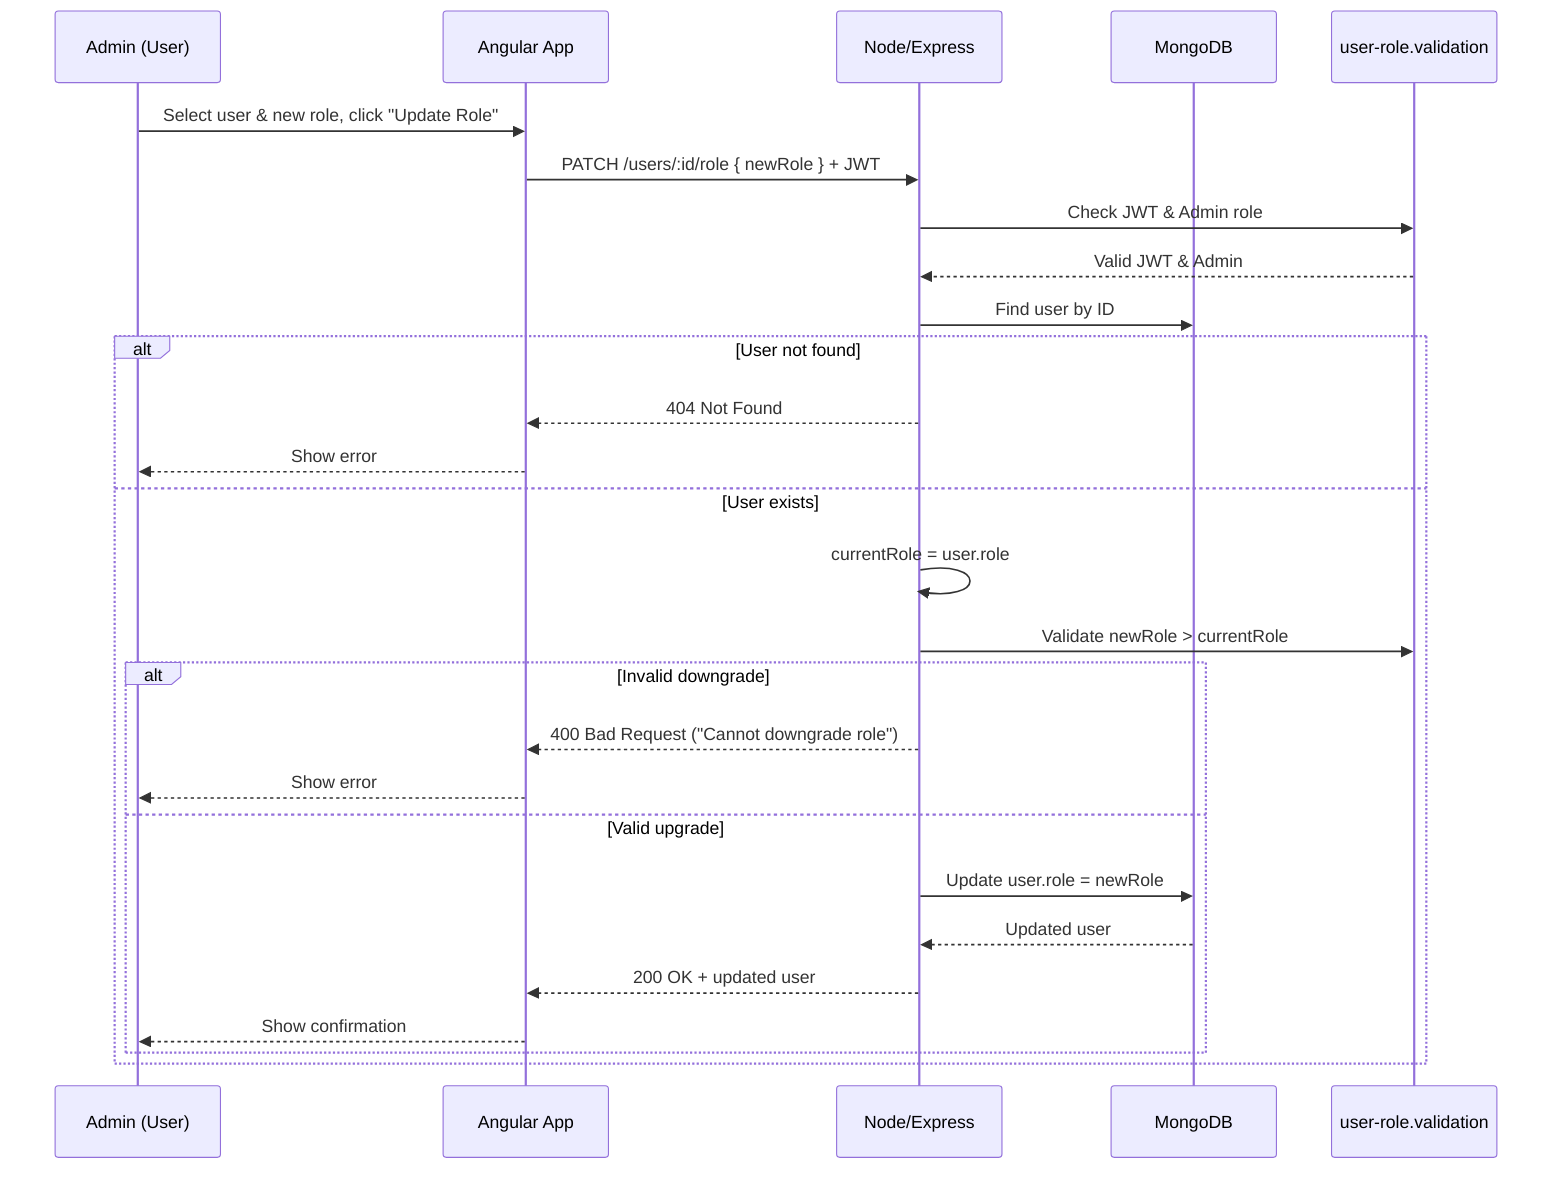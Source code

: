 sequenceDiagram
    participant Admin as Admin (User)
    participant Frontend as Angular App
    participant Backend as Node/Express
    participant MongoDB
    participant Validation as user-role.validation

    %% Admin updates a user role
    Admin->>Frontend: Select user & new role, click "Update Role"
    Frontend->>Backend: PATCH /users/:id/role { newRole } + JWT

    %% Middleware validation
    Backend->>Validation: Check JWT & Admin role
    Validation-->>Backend: Valid JWT & Admin

    %% Step 1: Check if user exists
    Backend->>MongoDB: Find user by ID
    alt User not found
        Backend-->>Frontend: 404 Not Found
        Frontend-->>Admin: Show error
    else User exists
        %% Step 2: Get current role
        Backend->>Backend: currentRole = user.role

        %% Step 3: Validate role progression
        Backend->>Validation: Validate newRole > currentRole
        alt Invalid downgrade
            Backend-->>Frontend: 400 Bad Request ("Cannot downgrade role")
            Frontend-->>Admin: Show error
        else Valid upgrade
            %% Step 4: Update user role
            Backend->>MongoDB: Update user.role = newRole
            MongoDB-->>Backend: Updated user
            Backend-->>Frontend: 200 OK + updated user
            Frontend-->>Admin: Show confirmation
        end
    end